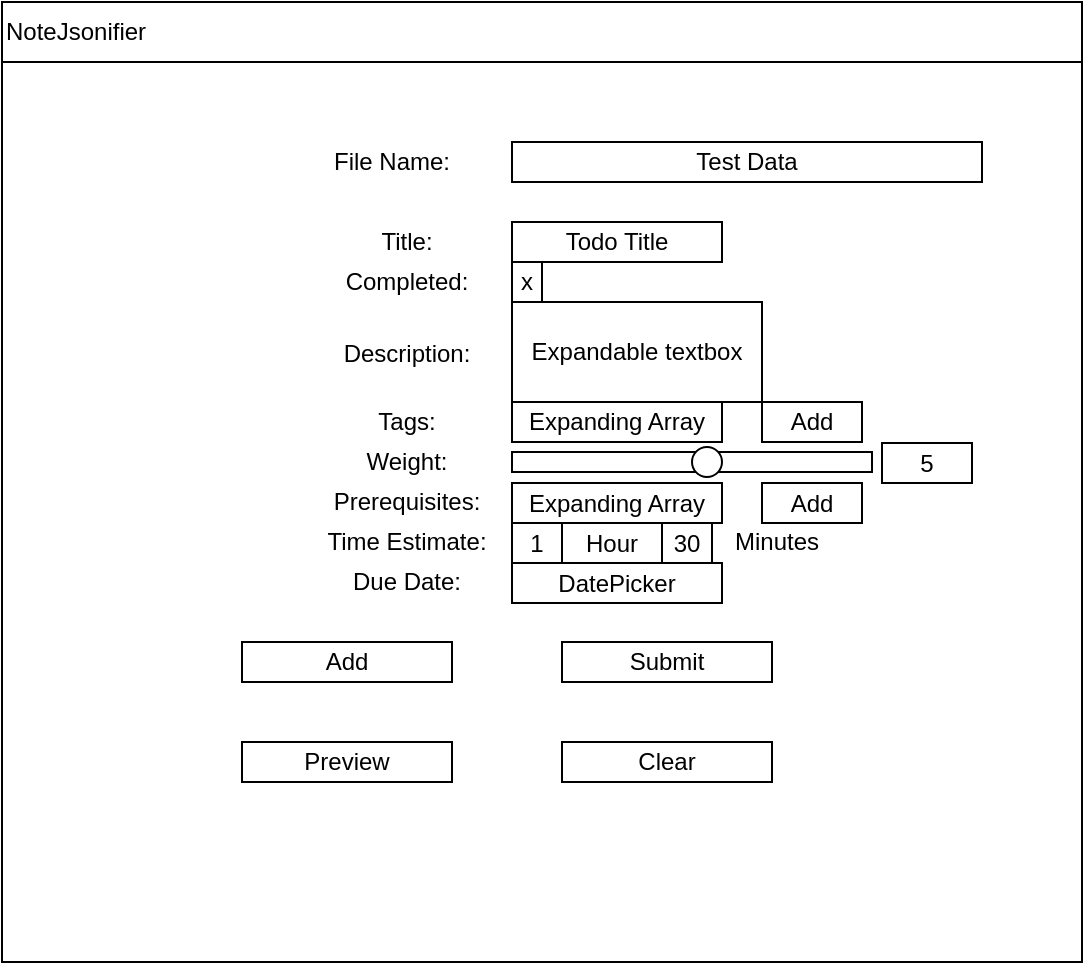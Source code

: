 <mxfile version="14.9.8" type="device"><diagram id="-6BRa6FBXny4mpZAbrbg" name="Page-1"><mxGraphModel dx="1662" dy="762" grid="1" gridSize="10" guides="1" tooltips="1" connect="1" arrows="1" fold="1" page="1" pageScale="1" pageWidth="850" pageHeight="1100" math="0" shadow="0"><root><mxCell id="0"/><mxCell id="1" parent="0"/><mxCell id="6wKPHuKvS7BfBfmoHsvV-1" value="" style="rounded=0;whiteSpace=wrap;html=1;" vertex="1" parent="1"><mxGeometry x="170" y="160" width="540" height="480" as="geometry"/></mxCell><mxCell id="6wKPHuKvS7BfBfmoHsvV-3" value="NoteJsonifier" style="rounded=0;whiteSpace=wrap;html=1;align=left;" vertex="1" parent="1"><mxGeometry x="170" y="160" width="540" height="30" as="geometry"/></mxCell><mxCell id="6wKPHuKvS7BfBfmoHsvV-5" value="File Name:" style="rounded=0;whiteSpace=wrap;html=1;strokeColor=none;fillColor=none;" vertex="1" parent="1"><mxGeometry x="305" y="210" width="120" height="60" as="geometry"/></mxCell><mxCell id="6wKPHuKvS7BfBfmoHsvV-7" value="Title:&lt;span style=&quot;color: rgba(0 , 0 , 0 , 0) ; font-family: monospace ; font-size: 0px&quot;&gt;%3CmxGraphModel%3E%3Croot%3E%3CmxCell%20id%3D%220%22%2F%3E%3CmxCell%20id%3D%221%22%20parent%3D%220%22%2F%3E%3CmxCell%20id%3D%222%22%20value%3D%22Title%22%20style%3D%22rounded%3D0%3BwhiteSpace%3Dwrap%3Bhtml%3D1%3BstrokeColor%3Dnone%3BfillColor%3Dnone%3B%22%20vertex%3D%221%22%20parent%3D%221%22%3E%3CmxGeometry%20x%3D%22320%22%20y%3D%22270%22%20width%3D%22105%22%20height%3D%2220%22%20as%3D%22geometry%22%2F%3E%3C%2FmxCell%3E%3C%2Froot%3E%3C%2FmxGraphModel%3E&lt;/span&gt;" style="rounded=0;whiteSpace=wrap;html=1;strokeColor=none;fillColor=none;" vertex="1" parent="1"><mxGeometry x="320" y="270" width="105" height="20" as="geometry"/></mxCell><mxCell id="6wKPHuKvS7BfBfmoHsvV-8" value="Completed:" style="rounded=0;whiteSpace=wrap;html=1;strokeColor=none;fillColor=none;" vertex="1" parent="1"><mxGeometry x="320" y="290" width="105" height="20" as="geometry"/></mxCell><mxCell id="6wKPHuKvS7BfBfmoHsvV-9" value="Description:" style="rounded=0;whiteSpace=wrap;html=1;strokeColor=none;fillColor=none;" vertex="1" parent="1"><mxGeometry x="320" y="326" width="105" height="20" as="geometry"/></mxCell><mxCell id="6wKPHuKvS7BfBfmoHsvV-10" value="Tags:" style="rounded=0;whiteSpace=wrap;html=1;strokeColor=none;fillColor=none;" vertex="1" parent="1"><mxGeometry x="320" y="360" width="105" height="20" as="geometry"/></mxCell><mxCell id="6wKPHuKvS7BfBfmoHsvV-11" value="Weight:" style="rounded=0;whiteSpace=wrap;html=1;strokeColor=none;fillColor=none;" vertex="1" parent="1"><mxGeometry x="320" y="380" width="105" height="20" as="geometry"/></mxCell><mxCell id="6wKPHuKvS7BfBfmoHsvV-12" value="Prerequisites:" style="rounded=0;whiteSpace=wrap;html=1;strokeColor=none;fillColor=none;" vertex="1" parent="1"><mxGeometry x="320" y="400" width="105" height="20" as="geometry"/></mxCell><mxCell id="6wKPHuKvS7BfBfmoHsvV-14" value="Time Estimate:" style="rounded=0;whiteSpace=wrap;html=1;strokeColor=none;fillColor=none;" vertex="1" parent="1"><mxGeometry x="320" y="420" width="105" height="20" as="geometry"/></mxCell><mxCell id="6wKPHuKvS7BfBfmoHsvV-15" value="Due Date:" style="rounded=0;whiteSpace=wrap;html=1;strokeColor=none;fillColor=none;" vertex="1" parent="1"><mxGeometry x="320" y="440" width="105" height="20" as="geometry"/></mxCell><mxCell id="6wKPHuKvS7BfBfmoHsvV-16" value="Todo Title" style="rounded=0;whiteSpace=wrap;html=1;strokeColor=#000000;fillColor=none;" vertex="1" parent="1"><mxGeometry x="425" y="270" width="105" height="20" as="geometry"/></mxCell><mxCell id="6wKPHuKvS7BfBfmoHsvV-17" value="x" style="rounded=0;whiteSpace=wrap;html=1;strokeColor=#000000;fillColor=none;" vertex="1" parent="1"><mxGeometry x="425" y="290" width="15" height="20" as="geometry"/></mxCell><mxCell id="6wKPHuKvS7BfBfmoHsvV-18" value="Expandable textbox" style="rounded=0;whiteSpace=wrap;html=1;strokeColor=#000000;fillColor=none;" vertex="1" parent="1"><mxGeometry x="425" y="310" width="125" height="50" as="geometry"/></mxCell><mxCell id="6wKPHuKvS7BfBfmoHsvV-19" value="Expanding Array&lt;span style=&quot;color: rgba(0 , 0 , 0 , 0) ; font-family: monospace ; font-size: 0px&quot;&gt;%3CmxGraphModel%3E%3Croot%3E%3CmxCell%20id%3D%220%22%2F%3E%3CmxCell%20id%3D%221%22%20parent%3D%220%22%2F%3E%3CmxCell%20id%3D%222%22%20value%3D%22Todo%20Title%22%20style%3D%22rounded%3D0%3BwhiteSpace%3Dwrap%3Bhtml%3D1%3BstrokeColor%3D%23000000%3BfillColor%3Dnone%3B%22%20vertex%3D%221%22%20parent%3D%221%22%3E%3CmxGeometry%20x%3D%22425%22%20y%3D%22270%22%20width%3D%22105%22%20height%3D%2220%22%20as%3D%22geometry%22%2F%3E%3C%2FmxCell%3E%3C%2Froot%3E%3C%2FmxGraphModel%3E&lt;/span&gt;" style="rounded=0;whiteSpace=wrap;html=1;strokeColor=#000000;fillColor=none;" vertex="1" parent="1"><mxGeometry x="425" y="360" width="105" height="20" as="geometry"/></mxCell><mxCell id="6wKPHuKvS7BfBfmoHsvV-20" value="Add" style="rounded=0;whiteSpace=wrap;html=1;strokeColor=#000000;fillColor=none;" vertex="1" parent="1"><mxGeometry x="550" y="360" width="50" height="20" as="geometry"/></mxCell><mxCell id="6wKPHuKvS7BfBfmoHsvV-21" value="" style="rounded=0;whiteSpace=wrap;html=1;strokeColor=#000000;fillColor=none;" vertex="1" parent="1"><mxGeometry x="425" y="385" width="180" height="10" as="geometry"/></mxCell><mxCell id="6wKPHuKvS7BfBfmoHsvV-22" value="" style="ellipse;whiteSpace=wrap;html=1;aspect=fixed;strokeColor=#000000;fillColor=#FFFFFF;" vertex="1" parent="1"><mxGeometry x="515" y="382.5" width="15" height="15" as="geometry"/></mxCell><mxCell id="6wKPHuKvS7BfBfmoHsvV-24" value="5" style="rounded=0;whiteSpace=wrap;html=1;strokeColor=#000000;fillColor=none;" vertex="1" parent="1"><mxGeometry x="610" y="380.5" width="45" height="20" as="geometry"/></mxCell><mxCell id="6wKPHuKvS7BfBfmoHsvV-25" value="Expanding Array&lt;span style=&quot;color: rgba(0 , 0 , 0 , 0) ; font-family: monospace ; font-size: 0px&quot;&gt;%3CmxGraphModel%3E%3Croot%3E%3CmxCell%20id%3D%220%22%2F%3E%3CmxCell%20id%3D%221%22%20parent%3D%220%22%2F%3E%3CmxCell%20id%3D%222%22%20value%3D%22Todo%20Title%22%20style%3D%22rounded%3D0%3BwhiteSpace%3Dwrap%3Bhtml%3D1%3BstrokeColor%3D%23000000%3BfillColor%3Dnone%3B%22%20vertex%3D%221%22%20parent%3D%221%22%3E%3CmxGeometry%20x%3D%22425%22%20y%3D%22270%22%20width%3D%22105%22%20height%3D%2220%22%20as%3D%22geometry%22%2F%3E%3C%2FmxCell%3E%3C%2Froot%3E%3C%2FmxGraphModel%3E&lt;/span&gt;" style="rounded=0;whiteSpace=wrap;html=1;strokeColor=#000000;fillColor=none;" vertex="1" parent="1"><mxGeometry x="425" y="400.5" width="105" height="20" as="geometry"/></mxCell><mxCell id="6wKPHuKvS7BfBfmoHsvV-26" value="Add" style="rounded=0;whiteSpace=wrap;html=1;strokeColor=#000000;fillColor=none;" vertex="1" parent="1"><mxGeometry x="550" y="400.5" width="50" height="20" as="geometry"/></mxCell><mxCell id="6wKPHuKvS7BfBfmoHsvV-27" value="1" style="rounded=0;whiteSpace=wrap;html=1;strokeColor=#000000;fillColor=none;" vertex="1" parent="1"><mxGeometry x="425" y="420.5" width="25" height="20" as="geometry"/></mxCell><mxCell id="6wKPHuKvS7BfBfmoHsvV-28" value="Hour" style="rounded=0;whiteSpace=wrap;html=1;strokeColor=none;fillColor=none;" vertex="1" parent="1"><mxGeometry x="450" y="420.5" width="50" height="20" as="geometry"/></mxCell><mxCell id="6wKPHuKvS7BfBfmoHsvV-29" value="30" style="rounded=0;whiteSpace=wrap;html=1;strokeColor=#000000;fillColor=none;" vertex="1" parent="1"><mxGeometry x="500" y="420.5" width="25" height="20" as="geometry"/></mxCell><mxCell id="6wKPHuKvS7BfBfmoHsvV-30" value="Minutes" style="rounded=0;whiteSpace=wrap;html=1;strokeColor=none;fillColor=none;" vertex="1" parent="1"><mxGeometry x="525" y="420" width="65" height="20" as="geometry"/></mxCell><mxCell id="6wKPHuKvS7BfBfmoHsvV-31" value="DatePicker" style="rounded=0;whiteSpace=wrap;html=1;strokeColor=#000000;fillColor=none;" vertex="1" parent="1"><mxGeometry x="425" y="440.5" width="105" height="20" as="geometry"/></mxCell><mxCell id="6wKPHuKvS7BfBfmoHsvV-32" value="Add" style="rounded=0;whiteSpace=wrap;html=1;strokeColor=#000000;fillColor=none;" vertex="1" parent="1"><mxGeometry x="290" y="480" width="105" height="20" as="geometry"/></mxCell><mxCell id="6wKPHuKvS7BfBfmoHsvV-33" value="Submit" style="rounded=0;whiteSpace=wrap;html=1;strokeColor=#000000;fillColor=none;" vertex="1" parent="1"><mxGeometry x="450" y="480" width="105" height="20" as="geometry"/></mxCell><mxCell id="6wKPHuKvS7BfBfmoHsvV-34" value="Preview" style="rounded=0;whiteSpace=wrap;html=1;strokeColor=#000000;fillColor=none;" vertex="1" parent="1"><mxGeometry x="290" y="530" width="105" height="20" as="geometry"/></mxCell><mxCell id="6wKPHuKvS7BfBfmoHsvV-35" value="Test Data" style="rounded=0;whiteSpace=wrap;html=1;strokeColor=#000000;fillColor=none;" vertex="1" parent="1"><mxGeometry x="425" y="230" width="235" height="20" as="geometry"/></mxCell><mxCell id="6wKPHuKvS7BfBfmoHsvV-36" value="Clear" style="rounded=0;whiteSpace=wrap;html=1;strokeColor=#000000;fillColor=none;" vertex="1" parent="1"><mxGeometry x="450" y="530" width="105" height="20" as="geometry"/></mxCell></root></mxGraphModel></diagram></mxfile>